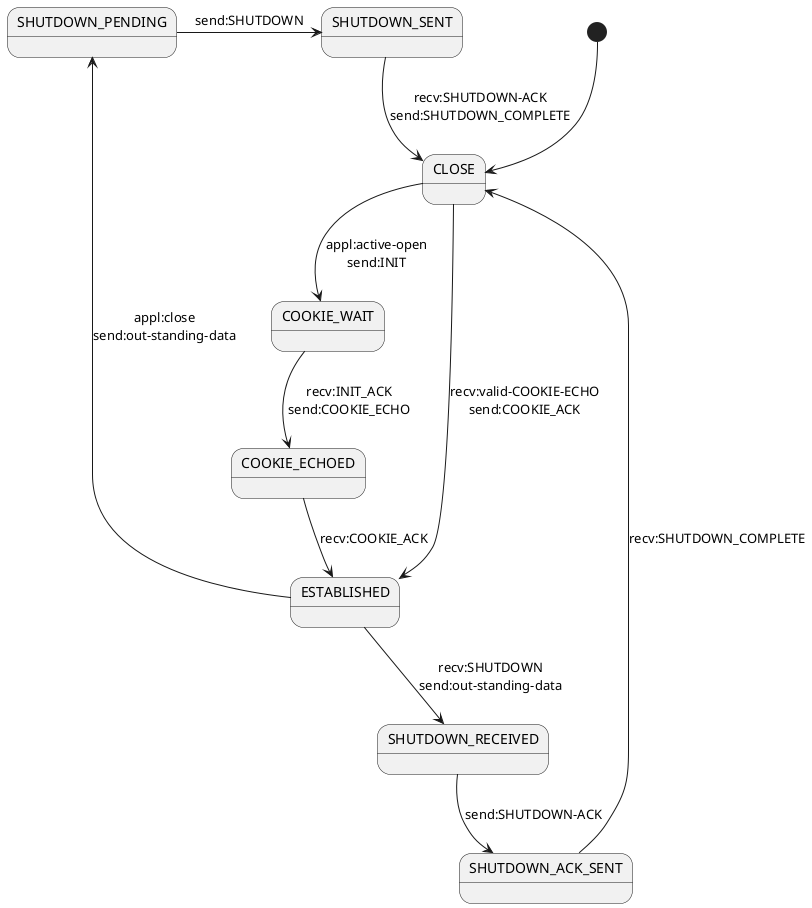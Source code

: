 @startuml

[*] --> CLOSE

'client open a sctp connection
CLOSE --> COOKIE_WAIT : appl:active-open\nsend:INIT

'client recv server's response ofr INIT, send COOKIE_ECHO and wait.
COOKIE_WAIT --> COOKIE_ECHOED : recv:INIT_ACK\nsend:COOKIE_ECHO

'server recv a valid client's COOKIE_ECHO(before has sent INIT),
'server then send COOKIE_ACK, wait for client response.
CLOSE --> ESTABLISHED : recv:valid-COOKIE-ECHO\nsend:COOKIE_ACK

'client recv server's COOKIE_ACK for previous sent COOKIE_ECHO response,
'enter normal communication state
COOKIE_ECHOED --> ESTABLISHED : recv:COOKIE_ACK

'client active close this sctp connection, send all remaining out-standing-data
ESTABLISHED --> SHUTDOWN_PENDING : appl:close\nsend:out-standing-data

'client has sent all remaining out-standing-data, send SHUTDOWN to server
SHUTDOWN_PENDING -> SHUTDOWN_SENT : send:SHUTDOWN

'server recv client's SHUTDOWN, send all remaining out-standing-data
ESTABLISHED --> SHUTDOWN_RECEIVED : recv:SHUTDOWN\nsend:out-standing-data

'server has sent all remaining out-standing-data,
'send SHUTDOWN_ACK as client's SHUTDOWN response
SHUTDOWN_RECEIVED --> SHUTDOWN_ACK_SENT : send:SHUTDOWN-ACK

'client recv server's SHUTDOWN_ACK as response of previous sent SHUTDOWN
'and sent SHUTDOWN_COMPLETE as final response to server
SHUTDOWN_SENT --> CLOSE : recv:SHUTDOWN-ACK\nsend:SHUTDOWN_COMPLETE

'server recv client's SHUTDOWN_COMPLETE as final msg
SHUTDOWN_ACK_SENT --> CLOSE : recv:SHUTDOWN_COMPLETE

'make up for special cases

@enduml